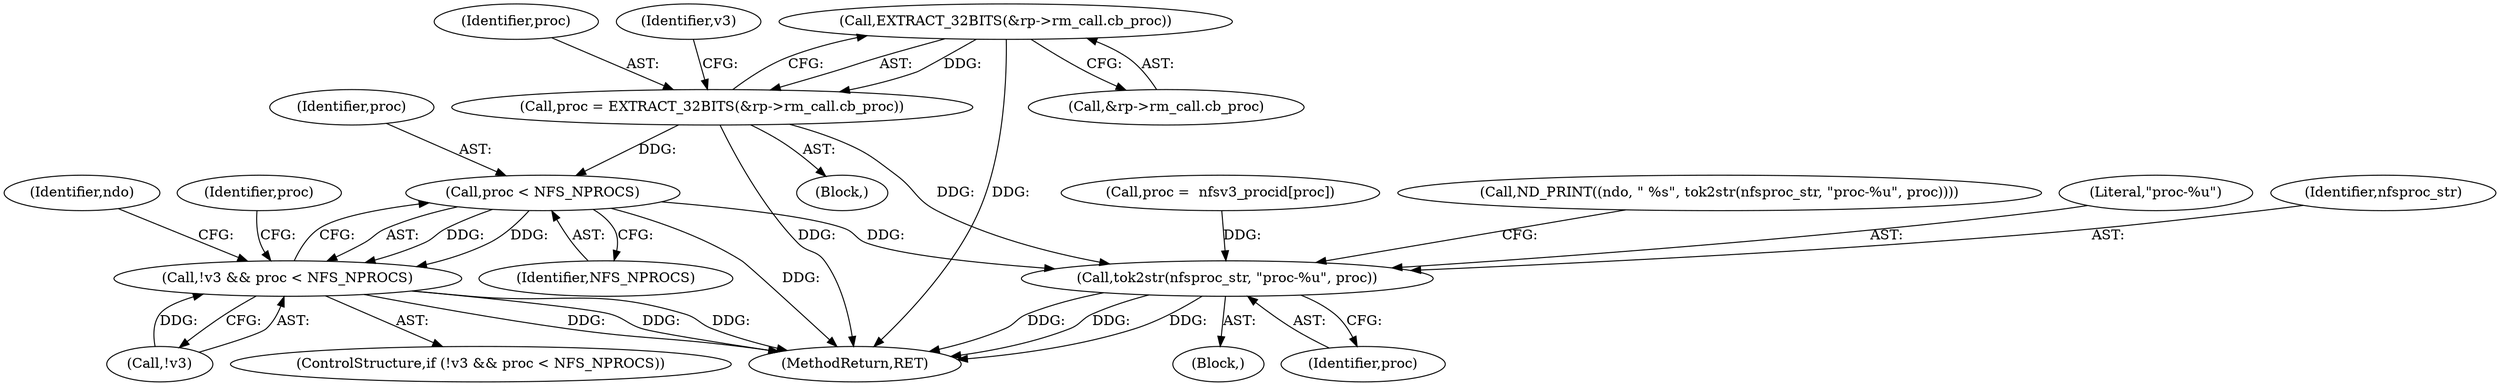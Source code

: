 digraph "0_tcpdump_19d25dd8781620cd41bf178a5e2e27fc1cf242d0_0@pointer" {
"1000153" [label="(Call,EXTRACT_32BITS(&rp->rm_call.cb_proc))"];
"1000151" [label="(Call,proc = EXTRACT_32BITS(&rp->rm_call.cb_proc))"];
"1000164" [label="(Call,proc < NFS_NPROCS)"];
"1000161" [label="(Call,!v3 && proc < NFS_NPROCS)"];
"1000177" [label="(Call,tok2str(nfsproc_str, \"proc-%u\", proc))"];
"1000165" [label="(Identifier,proc)"];
"1000177" [label="(Call,tok2str(nfsproc_str, \"proc-%u\", proc))"];
"1000164" [label="(Call,proc < NFS_NPROCS)"];
"1000174" [label="(Identifier,ndo)"];
"1000179" [label="(Literal,\"proc-%u\")"];
"1000180" [label="(Identifier,proc)"];
"1000152" [label="(Identifier,proc)"];
"1000166" [label="(Identifier,NFS_NPROCS)"];
"1000111" [label="(Block,)"];
"1000160" [label="(ControlStructure,if (!v3 && proc < NFS_NPROCS))"];
"1000154" [label="(Call,&rp->rm_call.cb_proc)"];
"1000151" [label="(Call,proc = EXTRACT_32BITS(&rp->rm_call.cb_proc))"];
"1000178" [label="(Identifier,nfsproc_str)"];
"1000167" [label="(Call,proc =  nfsv3_procid[proc])"];
"1000162" [label="(Call,!v3)"];
"1000153" [label="(Call,EXTRACT_32BITS(&rp->rm_call.cb_proc))"];
"1000886" [label="(MethodReturn,RET)"];
"1000161" [label="(Call,!v3 && proc < NFS_NPROCS)"];
"1000175" [label="(Block,)"];
"1000168" [label="(Identifier,proc)"];
"1000172" [label="(Call,ND_PRINT((ndo, \" %s\", tok2str(nfsproc_str, \"proc-%u\", proc))))"];
"1000163" [label="(Identifier,v3)"];
"1000153" -> "1000151"  [label="AST: "];
"1000153" -> "1000154"  [label="CFG: "];
"1000154" -> "1000153"  [label="AST: "];
"1000151" -> "1000153"  [label="CFG: "];
"1000153" -> "1000886"  [label="DDG: "];
"1000153" -> "1000151"  [label="DDG: "];
"1000151" -> "1000111"  [label="AST: "];
"1000152" -> "1000151"  [label="AST: "];
"1000163" -> "1000151"  [label="CFG: "];
"1000151" -> "1000886"  [label="DDG: "];
"1000151" -> "1000164"  [label="DDG: "];
"1000151" -> "1000177"  [label="DDG: "];
"1000164" -> "1000161"  [label="AST: "];
"1000164" -> "1000166"  [label="CFG: "];
"1000165" -> "1000164"  [label="AST: "];
"1000166" -> "1000164"  [label="AST: "];
"1000161" -> "1000164"  [label="CFG: "];
"1000164" -> "1000886"  [label="DDG: "];
"1000164" -> "1000161"  [label="DDG: "];
"1000164" -> "1000161"  [label="DDG: "];
"1000164" -> "1000177"  [label="DDG: "];
"1000161" -> "1000160"  [label="AST: "];
"1000161" -> "1000162"  [label="CFG: "];
"1000162" -> "1000161"  [label="AST: "];
"1000168" -> "1000161"  [label="CFG: "];
"1000174" -> "1000161"  [label="CFG: "];
"1000161" -> "1000886"  [label="DDG: "];
"1000161" -> "1000886"  [label="DDG: "];
"1000161" -> "1000886"  [label="DDG: "];
"1000162" -> "1000161"  [label="DDG: "];
"1000177" -> "1000175"  [label="AST: "];
"1000177" -> "1000180"  [label="CFG: "];
"1000178" -> "1000177"  [label="AST: "];
"1000179" -> "1000177"  [label="AST: "];
"1000180" -> "1000177"  [label="AST: "];
"1000172" -> "1000177"  [label="CFG: "];
"1000177" -> "1000886"  [label="DDG: "];
"1000177" -> "1000886"  [label="DDG: "];
"1000177" -> "1000886"  [label="DDG: "];
"1000167" -> "1000177"  [label="DDG: "];
}
